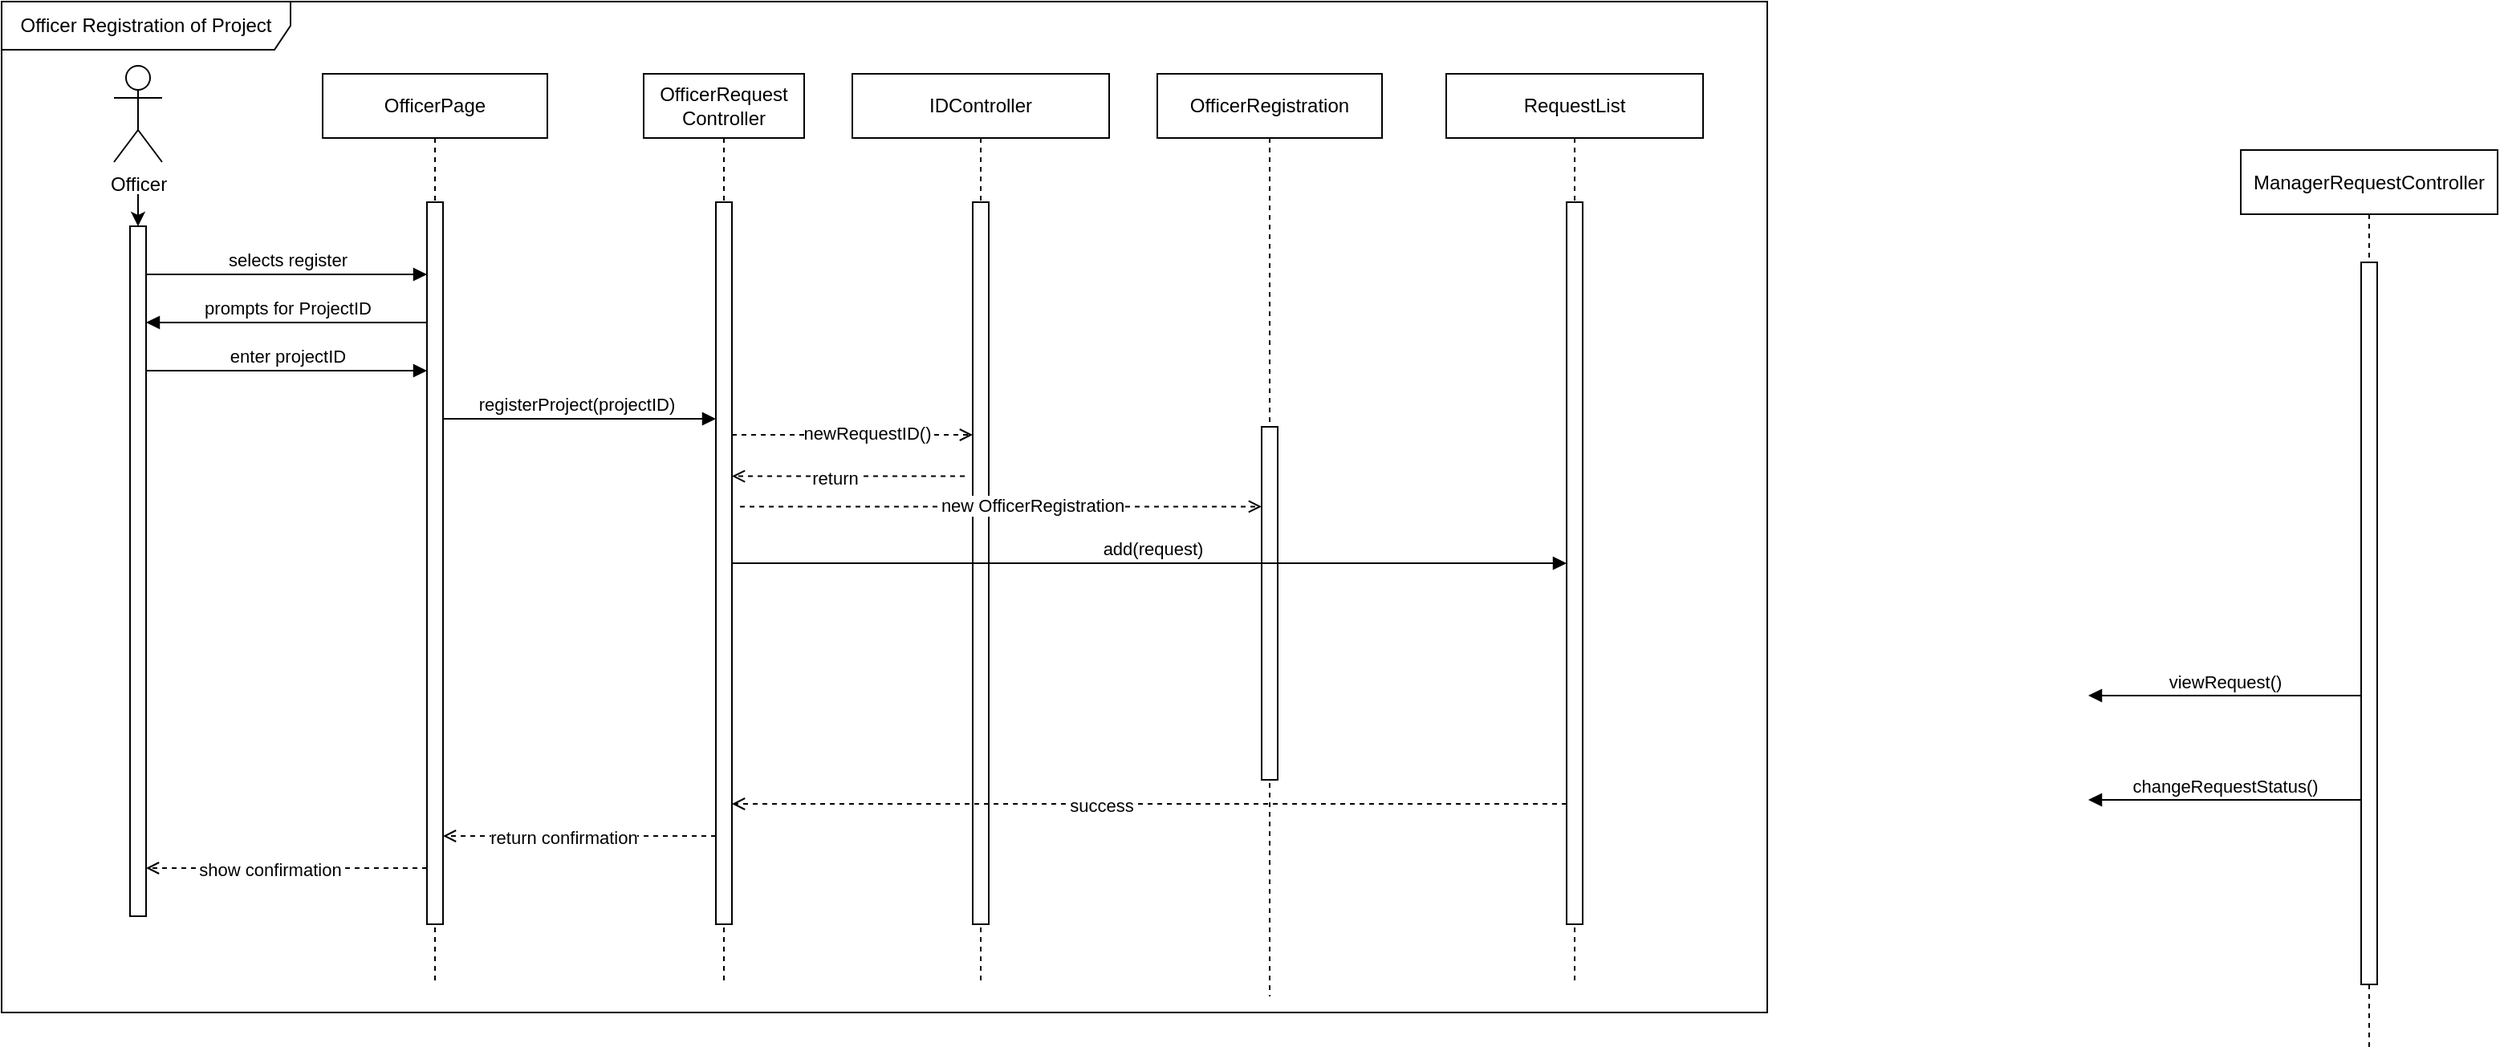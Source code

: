 <mxfile version="26.2.12">
  <diagram name="Page-1" id="2YBvvXClWsGukQMizWep">
    <mxGraphModel dx="2040" dy="1061" grid="1" gridSize="10" guides="1" tooltips="1" connect="1" arrows="1" fold="1" page="1" pageScale="1" pageWidth="850" pageHeight="1100" math="0" shadow="0">
      <root>
        <mxCell id="0" />
        <mxCell id="1" parent="0" />
        <mxCell id="KmQUkZNUxy0e-ph1zbqD-1" value="OfficerRequest&lt;div&gt;Controller&lt;/div&gt;" style="shape=umlLifeline;perimeter=lifelinePerimeter;whiteSpace=wrap;html=1;container=0;dropTarget=0;collapsible=0;recursiveResize=0;outlineConnect=0;portConstraint=eastwest;newEdgeStyle={&quot;edgeStyle&quot;:&quot;elbowEdgeStyle&quot;,&quot;elbow&quot;:&quot;vertical&quot;,&quot;curved&quot;:0,&quot;rounded&quot;:0};" vertex="1" parent="1">
          <mxGeometry x="440" y="95" width="100" height="565" as="geometry" />
        </mxCell>
        <mxCell id="KmQUkZNUxy0e-ph1zbqD-2" value="" style="html=1;points=[];perimeter=orthogonalPerimeter;outlineConnect=0;targetShapes=umlLifeline;portConstraint=eastwest;newEdgeStyle={&quot;edgeStyle&quot;:&quot;elbowEdgeStyle&quot;,&quot;elbow&quot;:&quot;vertical&quot;,&quot;curved&quot;:0,&quot;rounded&quot;:0};" vertex="1" parent="KmQUkZNUxy0e-ph1zbqD-1">
          <mxGeometry x="45" y="80" width="10" height="450" as="geometry" />
        </mxCell>
        <mxCell id="KmQUkZNUxy0e-ph1zbqD-3" value="Officer Registration of Project" style="shape=umlFrame;whiteSpace=wrap;html=1;pointerEvents=0;width=180;height=30;" vertex="1" parent="1">
          <mxGeometry x="40" y="50" width="1100" height="630" as="geometry" />
        </mxCell>
        <mxCell id="KmQUkZNUxy0e-ph1zbqD-4" value="" style="edgeStyle=orthogonalEdgeStyle;rounded=0;orthogonalLoop=1;jettySize=auto;html=1;" edge="1" parent="1" target="KmQUkZNUxy0e-ph1zbqD-6">
          <mxGeometry relative="1" as="geometry">
            <mxPoint x="125" y="170" as="sourcePoint" />
            <Array as="points">
              <mxPoint x="125" y="220" />
              <mxPoint x="125" y="220" />
            </Array>
          </mxGeometry>
        </mxCell>
        <mxCell id="KmQUkZNUxy0e-ph1zbqD-5" value="Officer" style="shape=umlActor;verticalLabelPosition=bottom;verticalAlign=top;html=1;outlineConnect=0;" vertex="1" parent="1">
          <mxGeometry x="110" y="90" width="30" height="60" as="geometry" />
        </mxCell>
        <mxCell id="KmQUkZNUxy0e-ph1zbqD-6" value="" style="html=1;points=[[0,0,0,0,5],[0,1,0,0,-5],[1,0,0,0,5],[1,1,0,0,-5]];perimeter=orthogonalPerimeter;outlineConnect=0;targetShapes=umlLifeline;portConstraint=eastwest;newEdgeStyle={&quot;curved&quot;:0,&quot;rounded&quot;:0};" vertex="1" parent="1">
          <mxGeometry x="120" y="190" width="10" height="430" as="geometry" />
        </mxCell>
        <mxCell id="KmQUkZNUxy0e-ph1zbqD-7" value="OfficerRegistration" style="shape=umlLifeline;perimeter=lifelinePerimeter;whiteSpace=wrap;html=1;container=0;dropTarget=0;collapsible=0;recursiveResize=0;outlineConnect=0;portConstraint=eastwest;newEdgeStyle={&quot;edgeStyle&quot;:&quot;elbowEdgeStyle&quot;,&quot;elbow&quot;:&quot;vertical&quot;,&quot;curved&quot;:0,&quot;rounded&quot;:0};" vertex="1" parent="1">
          <mxGeometry x="760" y="95" width="140" height="575" as="geometry" />
        </mxCell>
        <mxCell id="KmQUkZNUxy0e-ph1zbqD-8" value="" style="html=1;points=[];perimeter=orthogonalPerimeter;outlineConnect=0;targetShapes=umlLifeline;portConstraint=eastwest;newEdgeStyle={&quot;edgeStyle&quot;:&quot;elbowEdgeStyle&quot;,&quot;elbow&quot;:&quot;vertical&quot;,&quot;curved&quot;:0,&quot;rounded&quot;:0};" vertex="1" parent="KmQUkZNUxy0e-ph1zbqD-7">
          <mxGeometry x="65" y="220" width="10" height="220" as="geometry" />
        </mxCell>
        <mxCell id="KmQUkZNUxy0e-ph1zbqD-9" value="IDController" style="shape=umlLifeline;perimeter=lifelinePerimeter;whiteSpace=wrap;html=1;container=0;dropTarget=0;collapsible=0;recursiveResize=0;outlineConnect=0;portConstraint=eastwest;newEdgeStyle={&quot;edgeStyle&quot;:&quot;elbowEdgeStyle&quot;,&quot;elbow&quot;:&quot;vertical&quot;,&quot;curved&quot;:0,&quot;rounded&quot;:0};" vertex="1" parent="1">
          <mxGeometry x="570" y="95" width="160" height="565" as="geometry" />
        </mxCell>
        <mxCell id="KmQUkZNUxy0e-ph1zbqD-10" value="" style="html=1;points=[];perimeter=orthogonalPerimeter;outlineConnect=0;targetShapes=umlLifeline;portConstraint=eastwest;newEdgeStyle={&quot;edgeStyle&quot;:&quot;elbowEdgeStyle&quot;,&quot;elbow&quot;:&quot;vertical&quot;,&quot;curved&quot;:0,&quot;rounded&quot;:0};" vertex="1" parent="KmQUkZNUxy0e-ph1zbqD-9">
          <mxGeometry x="75" y="80" width="10" height="450" as="geometry" />
        </mxCell>
        <mxCell id="KmQUkZNUxy0e-ph1zbqD-11" value="" style="html=1;verticalAlign=bottom;labelBackgroundColor=none;endArrow=open;endFill=0;dashed=1;rounded=0;" edge="1" parent="1">
          <mxGeometry width="160" relative="1" as="geometry">
            <mxPoint x="495" y="320" as="sourcePoint" />
            <mxPoint x="645" y="320" as="targetPoint" />
          </mxGeometry>
        </mxCell>
        <mxCell id="KmQUkZNUxy0e-ph1zbqD-12" value="newRequestID()" style="edgeLabel;html=1;align=center;verticalAlign=middle;resizable=0;points=[];" vertex="1" connectable="0" parent="KmQUkZNUxy0e-ph1zbqD-11">
          <mxGeometry x="0.118" y="1" relative="1" as="geometry">
            <mxPoint as="offset" />
          </mxGeometry>
        </mxCell>
        <mxCell id="KmQUkZNUxy0e-ph1zbqD-13" value="registerProject(projectID)" style="html=1;verticalAlign=bottom;endArrow=block;edgeStyle=elbowEdgeStyle;elbow=vertical;curved=0;rounded=0;" edge="1" parent="1">
          <mxGeometry x="0.001" relative="1" as="geometry">
            <mxPoint x="310" y="310" as="sourcePoint" />
            <Array as="points">
              <mxPoint x="455" y="310" />
            </Array>
            <mxPoint x="485" y="310" as="targetPoint" />
            <mxPoint as="offset" />
          </mxGeometry>
        </mxCell>
        <mxCell id="KmQUkZNUxy0e-ph1zbqD-14" value="RequestList" style="shape=umlLifeline;perimeter=lifelinePerimeter;whiteSpace=wrap;html=1;container=0;dropTarget=0;collapsible=0;recursiveResize=0;outlineConnect=0;portConstraint=eastwest;newEdgeStyle={&quot;edgeStyle&quot;:&quot;elbowEdgeStyle&quot;,&quot;elbow&quot;:&quot;vertical&quot;,&quot;curved&quot;:0,&quot;rounded&quot;:0};" vertex="1" parent="1">
          <mxGeometry x="940" y="95" width="160" height="565" as="geometry" />
        </mxCell>
        <mxCell id="KmQUkZNUxy0e-ph1zbqD-15" value="" style="html=1;points=[];perimeter=orthogonalPerimeter;outlineConnect=0;targetShapes=umlLifeline;portConstraint=eastwest;newEdgeStyle={&quot;edgeStyle&quot;:&quot;elbowEdgeStyle&quot;,&quot;elbow&quot;:&quot;vertical&quot;,&quot;curved&quot;:0,&quot;rounded&quot;:0};" vertex="1" parent="KmQUkZNUxy0e-ph1zbqD-14">
          <mxGeometry x="75" y="80" width="10" height="450" as="geometry" />
        </mxCell>
        <mxCell id="KmQUkZNUxy0e-ph1zbqD-16" value="enter projectID" style="html=1;verticalAlign=bottom;endArrow=block;edgeStyle=elbowEdgeStyle;elbow=vertical;curved=0;rounded=0;" edge="1" parent="1">
          <mxGeometry relative="1" as="geometry">
            <mxPoint x="130" y="280" as="sourcePoint" />
            <Array as="points">
              <mxPoint x="195" y="280" />
            </Array>
            <mxPoint x="305" y="280" as="targetPoint" />
            <mxPoint as="offset" />
          </mxGeometry>
        </mxCell>
        <mxCell id="KmQUkZNUxy0e-ph1zbqD-17" value="OfficerPage" style="shape=umlLifeline;perimeter=lifelinePerimeter;whiteSpace=wrap;html=1;container=0;dropTarget=0;collapsible=0;recursiveResize=0;outlineConnect=0;portConstraint=eastwest;newEdgeStyle={&quot;edgeStyle&quot;:&quot;elbowEdgeStyle&quot;,&quot;elbow&quot;:&quot;vertical&quot;,&quot;curved&quot;:0,&quot;rounded&quot;:0};" vertex="1" parent="1">
          <mxGeometry x="240" y="95" width="140" height="565" as="geometry" />
        </mxCell>
        <mxCell id="KmQUkZNUxy0e-ph1zbqD-18" value="" style="html=1;points=[];perimeter=orthogonalPerimeter;outlineConnect=0;targetShapes=umlLifeline;portConstraint=eastwest;newEdgeStyle={&quot;edgeStyle&quot;:&quot;elbowEdgeStyle&quot;,&quot;elbow&quot;:&quot;vertical&quot;,&quot;curved&quot;:0,&quot;rounded&quot;:0};" vertex="1" parent="KmQUkZNUxy0e-ph1zbqD-17">
          <mxGeometry x="65" y="80" width="10" height="450" as="geometry" />
        </mxCell>
        <mxCell id="KmQUkZNUxy0e-ph1zbqD-19" value="selects register" style="html=1;verticalAlign=bottom;endArrow=block;edgeStyle=elbowEdgeStyle;elbow=vertical;curved=0;rounded=0;" edge="1" parent="1">
          <mxGeometry relative="1" as="geometry">
            <mxPoint x="130" y="220" as="sourcePoint" />
            <Array as="points">
              <mxPoint x="185" y="220" />
            </Array>
            <mxPoint x="305" y="220" as="targetPoint" />
            <mxPoint as="offset" />
          </mxGeometry>
        </mxCell>
        <mxCell id="KmQUkZNUxy0e-ph1zbqD-20" value="add(request)" style="html=1;verticalAlign=bottom;endArrow=block;edgeStyle=elbowEdgeStyle;elbow=vertical;curved=0;rounded=0;" edge="1" parent="1">
          <mxGeometry x="0.006" relative="1" as="geometry">
            <mxPoint x="495" y="400" as="sourcePoint" />
            <Array as="points">
              <mxPoint x="790" y="400" />
              <mxPoint x="970" y="580" />
            </Array>
            <mxPoint x="1015" y="400" as="targetPoint" />
            <mxPoint as="offset" />
          </mxGeometry>
        </mxCell>
        <mxCell id="KmQUkZNUxy0e-ph1zbqD-21" value="" style="html=1;verticalAlign=bottom;labelBackgroundColor=none;endArrow=open;endFill=0;dashed=1;rounded=0;" edge="1" parent="1" target="KmQUkZNUxy0e-ph1zbqD-8">
          <mxGeometry width="160" relative="1" as="geometry">
            <mxPoint x="500" y="364.71" as="sourcePoint" />
            <mxPoint x="835" y="364.71" as="targetPoint" />
          </mxGeometry>
        </mxCell>
        <mxCell id="KmQUkZNUxy0e-ph1zbqD-22" value="new OfficerRegistration" style="edgeLabel;html=1;align=center;verticalAlign=middle;resizable=0;points=[];" vertex="1" connectable="0" parent="KmQUkZNUxy0e-ph1zbqD-21">
          <mxGeometry x="0.118" y="1" relative="1" as="geometry">
            <mxPoint as="offset" />
          </mxGeometry>
        </mxCell>
        <mxCell id="KmQUkZNUxy0e-ph1zbqD-23" value="prompts for ProjectID" style="html=1;verticalAlign=bottom;endArrow=block;edgeStyle=elbowEdgeStyle;elbow=vertical;curved=0;rounded=0;" edge="1" parent="1">
          <mxGeometry x="0.001" relative="1" as="geometry">
            <mxPoint x="305" y="250" as="sourcePoint" />
            <Array as="points">
              <mxPoint x="230" y="250" />
            </Array>
            <mxPoint x="130" y="250" as="targetPoint" />
            <mxPoint as="offset" />
          </mxGeometry>
        </mxCell>
        <mxCell id="KmQUkZNUxy0e-ph1zbqD-24" value="" style="html=1;verticalAlign=bottom;labelBackgroundColor=none;endArrow=open;endFill=0;dashed=1;rounded=0;" edge="1" parent="1">
          <mxGeometry width="160" relative="1" as="geometry">
            <mxPoint x="640" y="345.79" as="sourcePoint" />
            <mxPoint x="495" y="345.79" as="targetPoint" />
          </mxGeometry>
        </mxCell>
        <mxCell id="KmQUkZNUxy0e-ph1zbqD-25" value="return" style="edgeLabel;html=1;align=center;verticalAlign=middle;resizable=0;points=[];" vertex="1" connectable="0" parent="KmQUkZNUxy0e-ph1zbqD-24">
          <mxGeometry x="0.118" y="1" relative="1" as="geometry">
            <mxPoint as="offset" />
          </mxGeometry>
        </mxCell>
        <mxCell id="KmQUkZNUxy0e-ph1zbqD-26" value="" style="html=1;verticalAlign=bottom;labelBackgroundColor=none;endArrow=open;endFill=0;dashed=1;rounded=0;" edge="1" parent="1" target="KmQUkZNUxy0e-ph1zbqD-2">
          <mxGeometry width="160" relative="1" as="geometry">
            <mxPoint x="1015" y="550" as="sourcePoint" />
            <mxPoint x="500" y="550" as="targetPoint" />
          </mxGeometry>
        </mxCell>
        <mxCell id="KmQUkZNUxy0e-ph1zbqD-27" value="success" style="edgeLabel;html=1;align=center;verticalAlign=middle;resizable=0;points=[];" vertex="1" connectable="0" parent="KmQUkZNUxy0e-ph1zbqD-26">
          <mxGeometry x="0.118" y="1" relative="1" as="geometry">
            <mxPoint as="offset" />
          </mxGeometry>
        </mxCell>
        <mxCell id="KmQUkZNUxy0e-ph1zbqD-28" value="" style="html=1;verticalAlign=bottom;labelBackgroundColor=none;endArrow=open;endFill=0;dashed=1;rounded=0;" edge="1" parent="1">
          <mxGeometry width="160" relative="1" as="geometry">
            <mxPoint x="485" y="570" as="sourcePoint" />
            <mxPoint x="315" y="570" as="targetPoint" />
          </mxGeometry>
        </mxCell>
        <mxCell id="KmQUkZNUxy0e-ph1zbqD-29" value="return confirmation" style="edgeLabel;html=1;align=center;verticalAlign=middle;resizable=0;points=[];" vertex="1" connectable="0" parent="KmQUkZNUxy0e-ph1zbqD-28">
          <mxGeometry x="0.118" y="1" relative="1" as="geometry">
            <mxPoint as="offset" />
          </mxGeometry>
        </mxCell>
        <mxCell id="KmQUkZNUxy0e-ph1zbqD-30" value="" style="html=1;verticalAlign=bottom;labelBackgroundColor=none;endArrow=open;endFill=0;dashed=1;rounded=0;" edge="1" parent="1">
          <mxGeometry width="160" relative="1" as="geometry">
            <mxPoint x="305" y="590" as="sourcePoint" />
            <mxPoint x="130" y="590" as="targetPoint" />
          </mxGeometry>
        </mxCell>
        <mxCell id="KmQUkZNUxy0e-ph1zbqD-31" value="show confirmation" style="edgeLabel;html=1;align=center;verticalAlign=middle;resizable=0;points=[];" vertex="1" connectable="0" parent="KmQUkZNUxy0e-ph1zbqD-30">
          <mxGeometry x="0.118" y="1" relative="1" as="geometry">
            <mxPoint as="offset" />
          </mxGeometry>
        </mxCell>
        <mxCell id="KmQUkZNUxy0e-ph1zbqD-32" value="ManagerRequestController" style="shape=umlLifeline;perimeter=lifelinePerimeter;whiteSpace=wrap;html=1;container=0;dropTarget=0;collapsible=0;recursiveResize=0;outlineConnect=0;portConstraint=eastwest;newEdgeStyle={&quot;edgeStyle&quot;:&quot;elbowEdgeStyle&quot;,&quot;elbow&quot;:&quot;vertical&quot;,&quot;curved&quot;:0,&quot;rounded&quot;:0};" vertex="1" parent="1">
          <mxGeometry x="1435" y="142.5" width="160" height="560" as="geometry" />
        </mxCell>
        <mxCell id="KmQUkZNUxy0e-ph1zbqD-33" value="" style="html=1;points=[];perimeter=orthogonalPerimeter;outlineConnect=0;targetShapes=umlLifeline;portConstraint=eastwest;newEdgeStyle={&quot;edgeStyle&quot;:&quot;elbowEdgeStyle&quot;,&quot;elbow&quot;:&quot;vertical&quot;,&quot;curved&quot;:0,&quot;rounded&quot;:0};" vertex="1" parent="KmQUkZNUxy0e-ph1zbqD-32">
          <mxGeometry x="75" y="70" width="10" height="450" as="geometry" />
        </mxCell>
        <mxCell id="KmQUkZNUxy0e-ph1zbqD-34" value="viewRequest()" style="html=1;verticalAlign=bottom;endArrow=block;edgeStyle=elbowEdgeStyle;elbow=vertical;curved=0;rounded=0;" edge="1" parent="1" source="KmQUkZNUxy0e-ph1zbqD-33">
          <mxGeometry x="0.006" relative="1" as="geometry">
            <mxPoint x="1245" y="482.5" as="sourcePoint" />
            <Array as="points">
              <mxPoint x="1485" y="482.5" />
            </Array>
            <mxPoint x="1340" y="482.5" as="targetPoint" />
            <mxPoint as="offset" />
          </mxGeometry>
        </mxCell>
        <mxCell id="KmQUkZNUxy0e-ph1zbqD-35" value="changeRequestStatus()" style="html=1;verticalAlign=bottom;endArrow=block;edgeStyle=elbowEdgeStyle;elbow=vertical;curved=0;rounded=0;" edge="1" parent="1" source="KmQUkZNUxy0e-ph1zbqD-33">
          <mxGeometry x="0.006" relative="1" as="geometry">
            <mxPoint x="1529.93" y="517.698" as="sourcePoint" />
            <Array as="points">
              <mxPoint x="1485" y="547.5" />
            </Array>
            <mxPoint x="1340" y="547.5" as="targetPoint" />
            <mxPoint as="offset" />
          </mxGeometry>
        </mxCell>
      </root>
    </mxGraphModel>
  </diagram>
</mxfile>
